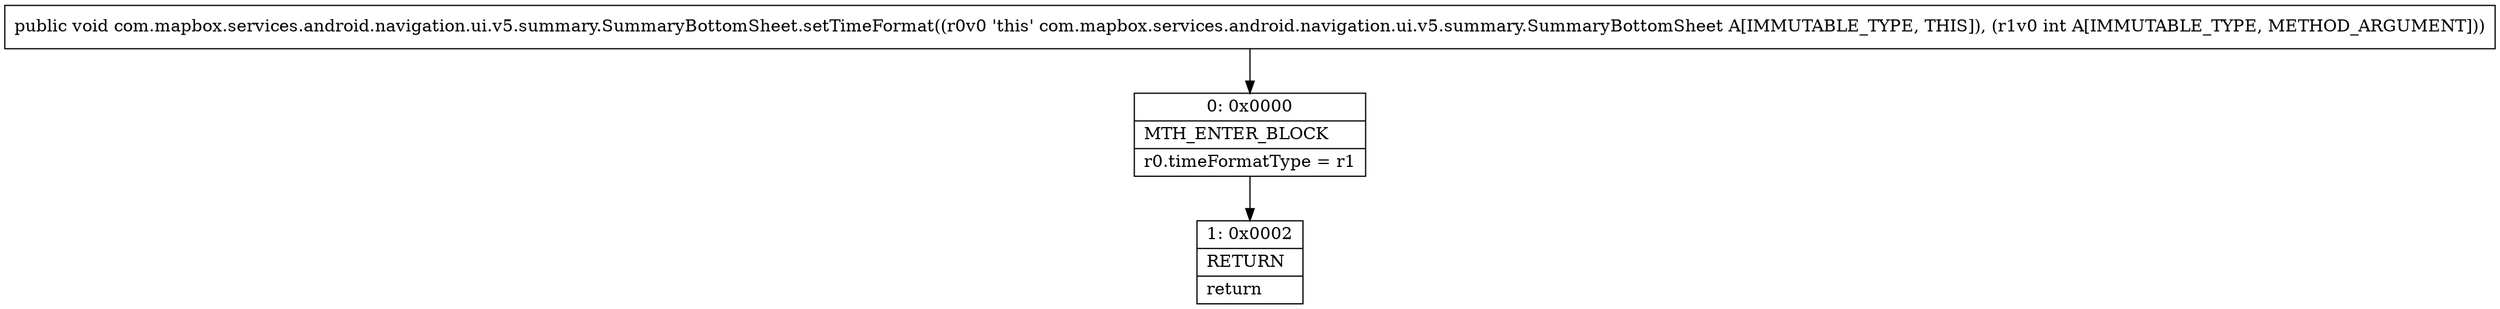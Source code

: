 digraph "CFG forcom.mapbox.services.android.navigation.ui.v5.summary.SummaryBottomSheet.setTimeFormat(I)V" {
Node_0 [shape=record,label="{0\:\ 0x0000|MTH_ENTER_BLOCK\l|r0.timeFormatType = r1\l}"];
Node_1 [shape=record,label="{1\:\ 0x0002|RETURN\l|return\l}"];
MethodNode[shape=record,label="{public void com.mapbox.services.android.navigation.ui.v5.summary.SummaryBottomSheet.setTimeFormat((r0v0 'this' com.mapbox.services.android.navigation.ui.v5.summary.SummaryBottomSheet A[IMMUTABLE_TYPE, THIS]), (r1v0 int A[IMMUTABLE_TYPE, METHOD_ARGUMENT])) }"];
MethodNode -> Node_0;
Node_0 -> Node_1;
}

